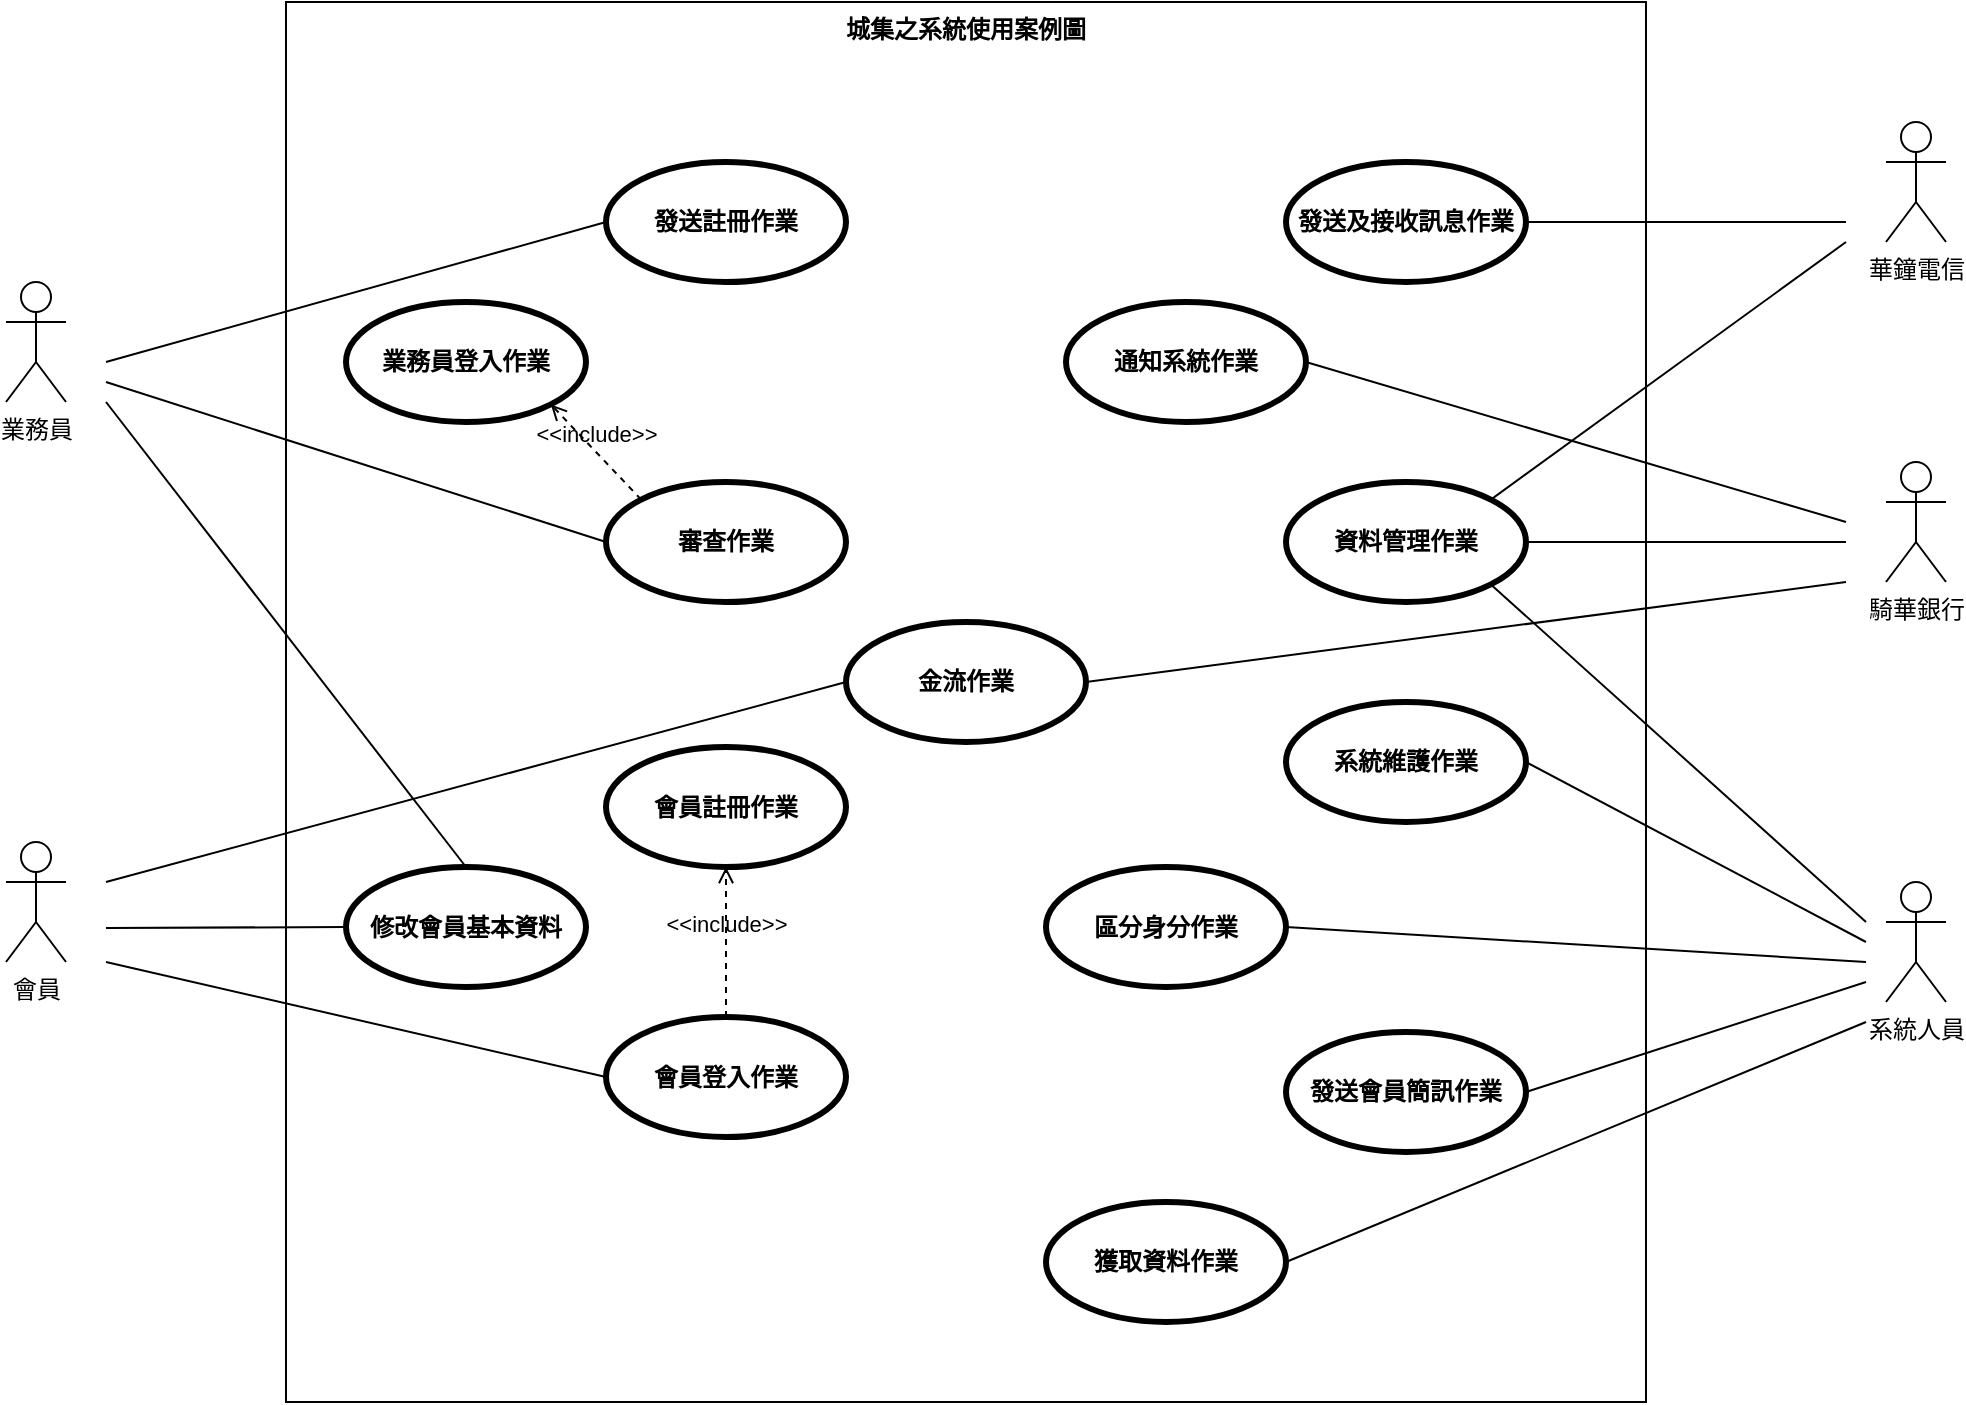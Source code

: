 <mxfile version="17.4.5" type="device" pages="2"><diagram id="V7DGzK6TTjDBdNX_tZ4m" name="(b) 小題"><mxGraphModel dx="2249" dy="794" grid="1" gridSize="10" guides="1" tooltips="1" connect="1" arrows="1" fold="1" page="1" pageScale="1" pageWidth="827" pageHeight="1169" math="0" shadow="0"><root><mxCell id="0"/><mxCell id="1" parent="0"/><mxCell id="WgCsZN50RxX8WdglZJY1-41" value="城集之系統使用案例圖" style="shape=rect;html=1;verticalAlign=top;fontStyle=1;whiteSpace=wrap;align=center;" vertex="1" parent="1"><mxGeometry x="-110" y="70" width="680" height="700" as="geometry"/></mxCell><mxCell id="WgCsZN50RxX8WdglZJY1-1" value="業務員" style="shape=umlActor;html=1;verticalLabelPosition=bottom;verticalAlign=top;align=center;" vertex="1" parent="1"><mxGeometry x="-250" y="210" width="30" height="60" as="geometry"/></mxCell><mxCell id="WgCsZN50RxX8WdglZJY1-2" value="會員" style="shape=umlActor;html=1;verticalLabelPosition=bottom;verticalAlign=top;align=center;" vertex="1" parent="1"><mxGeometry x="-250" y="490" width="30" height="60" as="geometry"/></mxCell><mxCell id="WgCsZN50RxX8WdglZJY1-5" value="華鐘電信" style="shape=umlActor;html=1;verticalLabelPosition=bottom;verticalAlign=top;align=center;" vertex="1" parent="1"><mxGeometry x="690" y="130" width="30" height="60" as="geometry"/></mxCell><mxCell id="WgCsZN50RxX8WdglZJY1-6" value="騎華銀行" style="shape=umlActor;html=1;verticalLabelPosition=bottom;verticalAlign=top;align=center;" vertex="1" parent="1"><mxGeometry x="690" y="300" width="30" height="60" as="geometry"/></mxCell><mxCell id="WgCsZN50RxX8WdglZJY1-7" value="系統人員" style="shape=umlActor;html=1;verticalLabelPosition=bottom;verticalAlign=top;align=center;" vertex="1" parent="1"><mxGeometry x="690" y="510" width="30" height="60" as="geometry"/></mxCell><mxCell id="WgCsZN50RxX8WdglZJY1-8" value="發送註冊作業" style="shape=ellipse;html=1;strokeWidth=3;fontStyle=1;whiteSpace=wrap;align=center;perimeter=ellipsePerimeter;" vertex="1" parent="1"><mxGeometry x="50" y="150" width="120" height="60" as="geometry"/></mxCell><mxCell id="WgCsZN50RxX8WdglZJY1-9" value="業務員登入作業" style="shape=ellipse;html=1;strokeWidth=3;fontStyle=1;whiteSpace=wrap;align=center;perimeter=ellipsePerimeter;" vertex="1" parent="1"><mxGeometry x="-80" y="220" width="120" height="60" as="geometry"/></mxCell><mxCell id="WgCsZN50RxX8WdglZJY1-10" value="審查作業" style="shape=ellipse;html=1;strokeWidth=3;fontStyle=1;whiteSpace=wrap;align=center;perimeter=ellipsePerimeter;" vertex="1" parent="1"><mxGeometry x="50" y="310" width="120" height="60" as="geometry"/></mxCell><mxCell id="WgCsZN50RxX8WdglZJY1-11" value="修改會員基本資料" style="shape=ellipse;html=1;strokeWidth=3;fontStyle=1;whiteSpace=wrap;align=center;perimeter=ellipsePerimeter;" vertex="1" parent="1"><mxGeometry x="-80" y="502.5" width="120" height="60" as="geometry"/></mxCell><mxCell id="WgCsZN50RxX8WdglZJY1-12" value="會員註冊作業" style="shape=ellipse;html=1;strokeWidth=3;fontStyle=1;whiteSpace=wrap;align=center;perimeter=ellipsePerimeter;" vertex="1" parent="1"><mxGeometry x="50" y="442.5" width="120" height="60" as="geometry"/></mxCell><mxCell id="WgCsZN50RxX8WdglZJY1-13" value="會員登入作業" style="shape=ellipse;html=1;strokeWidth=3;fontStyle=1;whiteSpace=wrap;align=center;perimeter=ellipsePerimeter;" vertex="1" parent="1"><mxGeometry x="50" y="577.5" width="120" height="60" as="geometry"/></mxCell><mxCell id="WgCsZN50RxX8WdglZJY1-14" value="&amp;lt;&amp;lt;include&amp;gt;&amp;gt;" style="edgeStyle=none;html=1;endArrow=open;verticalAlign=bottom;dashed=1;labelBackgroundColor=none;rounded=0;entryX=0.5;entryY=1;entryDx=0;entryDy=0;exitX=0.5;exitY=0;exitDx=0;exitDy=0;" edge="1" parent="1" source="WgCsZN50RxX8WdglZJY1-13" target="WgCsZN50RxX8WdglZJY1-12"><mxGeometry width="160" relative="1" as="geometry"><mxPoint x="250" y="540" as="sourcePoint"/><mxPoint x="250" y="510" as="targetPoint"/></mxGeometry></mxCell><mxCell id="WgCsZN50RxX8WdglZJY1-15" value="&amp;lt;&amp;lt;include&amp;gt;&amp;gt;" style="edgeStyle=none;html=1;endArrow=open;verticalAlign=bottom;dashed=1;labelBackgroundColor=none;rounded=0;exitX=0;exitY=0;exitDx=0;exitDy=0;entryX=1;entryY=1;entryDx=0;entryDy=0;" edge="1" parent="1" source="WgCsZN50RxX8WdglZJY1-10" target="WgCsZN50RxX8WdglZJY1-9"><mxGeometry width="160" relative="1" as="geometry"><mxPoint x="70" y="240" as="sourcePoint"/><mxPoint x="230" y="240" as="targetPoint"/></mxGeometry></mxCell><mxCell id="WgCsZN50RxX8WdglZJY1-16" value="" style="edgeStyle=none;html=1;endArrow=none;verticalAlign=bottom;rounded=0;entryX=0.5;entryY=0;entryDx=0;entryDy=0;" edge="1" parent="1" target="WgCsZN50RxX8WdglZJY1-11"><mxGeometry width="160" relative="1" as="geometry"><mxPoint x="-200" y="270" as="sourcePoint"/><mxPoint x="-50" y="260" as="targetPoint"/></mxGeometry></mxCell><mxCell id="WgCsZN50RxX8WdglZJY1-17" value="" style="edgeStyle=none;html=1;endArrow=none;verticalAlign=bottom;rounded=0;entryX=0;entryY=0.5;entryDx=0;entryDy=0;" edge="1" parent="1" target="WgCsZN50RxX8WdglZJY1-10"><mxGeometry width="160" relative="1" as="geometry"><mxPoint x="-200" y="260" as="sourcePoint"/><mxPoint x="50" y="320" as="targetPoint"/></mxGeometry></mxCell><mxCell id="WgCsZN50RxX8WdglZJY1-19" value="" style="edgeStyle=none;html=1;endArrow=none;verticalAlign=bottom;rounded=0;entryX=0;entryY=0.5;entryDx=0;entryDy=0;" edge="1" parent="1" target="WgCsZN50RxX8WdglZJY1-8"><mxGeometry width="160" relative="1" as="geometry"><mxPoint x="-200" y="250" as="sourcePoint"/><mxPoint x="-50" y="240" as="targetPoint"/></mxGeometry></mxCell><mxCell id="WgCsZN50RxX8WdglZJY1-20" value="" style="edgeStyle=none;html=1;endArrow=none;verticalAlign=bottom;rounded=0;entryX=0;entryY=0.5;entryDx=0;entryDy=0;" edge="1" parent="1" target="WgCsZN50RxX8WdglZJY1-11"><mxGeometry width="160" relative="1" as="geometry"><mxPoint x="-200" y="533" as="sourcePoint"/><mxPoint x="-50" y="500" as="targetPoint"/></mxGeometry></mxCell><mxCell id="WgCsZN50RxX8WdglZJY1-21" value="" style="edgeStyle=none;html=1;endArrow=none;verticalAlign=bottom;rounded=0;entryX=0;entryY=0.5;entryDx=0;entryDy=0;" edge="1" parent="1" target="WgCsZN50RxX8WdglZJY1-13"><mxGeometry width="160" relative="1" as="geometry"><mxPoint x="-200" y="550" as="sourcePoint"/><mxPoint x="30" y="580" as="targetPoint"/></mxGeometry></mxCell><mxCell id="WgCsZN50RxX8WdglZJY1-22" value="金流作業" style="shape=ellipse;html=1;strokeWidth=3;fontStyle=1;whiteSpace=wrap;align=center;perimeter=ellipsePerimeter;" vertex="1" parent="1"><mxGeometry x="170" y="380" width="120" height="60" as="geometry"/></mxCell><mxCell id="WgCsZN50RxX8WdglZJY1-23" value="" style="edgeStyle=none;html=1;endArrow=none;verticalAlign=bottom;rounded=0;entryX=0;entryY=0.5;entryDx=0;entryDy=0;" edge="1" parent="1" target="WgCsZN50RxX8WdglZJY1-22"><mxGeometry width="160" relative="1" as="geometry"><mxPoint x="-200" y="510" as="sourcePoint"/><mxPoint x="-40" y="490" as="targetPoint"/></mxGeometry></mxCell><mxCell id="WgCsZN50RxX8WdglZJY1-24" value="發送及接收訊息作業" style="shape=ellipse;html=1;strokeWidth=3;fontStyle=1;whiteSpace=wrap;align=center;perimeter=ellipsePerimeter;" vertex="1" parent="1"><mxGeometry x="390" y="150" width="120" height="60" as="geometry"/></mxCell><mxCell id="WgCsZN50RxX8WdglZJY1-25" value="資料管理作業" style="shape=ellipse;html=1;strokeWidth=3;fontStyle=1;whiteSpace=wrap;align=center;perimeter=ellipsePerimeter;" vertex="1" parent="1"><mxGeometry x="390" y="310" width="120" height="60" as="geometry"/></mxCell><mxCell id="WgCsZN50RxX8WdglZJY1-26" value="" style="edgeStyle=none;html=1;endArrow=none;verticalAlign=bottom;rounded=0;exitX=1;exitY=0.5;exitDx=0;exitDy=0;" edge="1" parent="1" source="WgCsZN50RxX8WdglZJY1-24"><mxGeometry width="160" relative="1" as="geometry"><mxPoint x="510" y="220" as="sourcePoint"/><mxPoint x="670" y="180" as="targetPoint"/></mxGeometry></mxCell><mxCell id="WgCsZN50RxX8WdglZJY1-27" value="通知系統作業" style="shape=ellipse;html=1;strokeWidth=3;fontStyle=1;whiteSpace=wrap;align=center;perimeter=ellipsePerimeter;" vertex="1" parent="1"><mxGeometry x="280" y="220" width="120" height="60" as="geometry"/></mxCell><mxCell id="WgCsZN50RxX8WdglZJY1-28" value="" style="edgeStyle=none;html=1;endArrow=none;verticalAlign=bottom;rounded=0;exitX=1;exitY=0;exitDx=0;exitDy=0;" edge="1" parent="1" source="WgCsZN50RxX8WdglZJY1-25"><mxGeometry width="160" relative="1" as="geometry"><mxPoint x="520" y="300" as="sourcePoint"/><mxPoint x="670" y="190" as="targetPoint"/></mxGeometry></mxCell><mxCell id="WgCsZN50RxX8WdglZJY1-29" value="" style="edgeStyle=none;html=1;endArrow=none;verticalAlign=bottom;rounded=0;exitX=1;exitY=0.5;exitDx=0;exitDy=0;" edge="1" parent="1" source="WgCsZN50RxX8WdglZJY1-27"><mxGeometry width="160" relative="1" as="geometry"><mxPoint x="450" y="420" as="sourcePoint"/><mxPoint x="670" y="330" as="targetPoint"/></mxGeometry></mxCell><mxCell id="WgCsZN50RxX8WdglZJY1-30" value="" style="edgeStyle=none;html=1;endArrow=none;verticalAlign=bottom;rounded=0;exitX=1;exitY=0.5;exitDx=0;exitDy=0;" edge="1" parent="1" source="WgCsZN50RxX8WdglZJY1-25"><mxGeometry width="160" relative="1" as="geometry"><mxPoint x="530" y="350" as="sourcePoint"/><mxPoint x="670" y="340" as="targetPoint"/></mxGeometry></mxCell><mxCell id="WgCsZN50RxX8WdglZJY1-31" value="" style="edgeStyle=none;html=1;endArrow=none;verticalAlign=bottom;rounded=0;exitX=1;exitY=0.5;exitDx=0;exitDy=0;" edge="1" parent="1" source="WgCsZN50RxX8WdglZJY1-22"><mxGeometry width="160" relative="1" as="geometry"><mxPoint x="320" y="430" as="sourcePoint"/><mxPoint x="670" y="360" as="targetPoint"/></mxGeometry></mxCell><mxCell id="WgCsZN50RxX8WdglZJY1-32" value="系統維護作業" style="shape=ellipse;html=1;strokeWidth=3;fontStyle=1;whiteSpace=wrap;align=center;perimeter=ellipsePerimeter;" vertex="1" parent="1"><mxGeometry x="390" y="420" width="120" height="60" as="geometry"/></mxCell><mxCell id="WgCsZN50RxX8WdglZJY1-33" value="" style="edgeStyle=none;html=1;endArrow=none;verticalAlign=bottom;rounded=0;exitX=1;exitY=1;exitDx=0;exitDy=0;" edge="1" parent="1" source="WgCsZN50RxX8WdglZJY1-25"><mxGeometry width="160" relative="1" as="geometry"><mxPoint x="600" y="540" as="sourcePoint"/><mxPoint x="680" y="530" as="targetPoint"/></mxGeometry></mxCell><mxCell id="WgCsZN50RxX8WdglZJY1-34" value="" style="edgeStyle=none;html=1;endArrow=none;verticalAlign=bottom;rounded=0;exitX=1;exitY=0.5;exitDx=0;exitDy=0;" edge="1" parent="1" source="WgCsZN50RxX8WdglZJY1-32"><mxGeometry width="160" relative="1" as="geometry"><mxPoint x="560" y="490" as="sourcePoint"/><mxPoint x="680" y="540" as="targetPoint"/></mxGeometry></mxCell><mxCell id="WgCsZN50RxX8WdglZJY1-35" value="區分身分作業" style="shape=ellipse;html=1;strokeWidth=3;fontStyle=1;whiteSpace=wrap;align=center;perimeter=ellipsePerimeter;" vertex="1" parent="1"><mxGeometry x="270" y="502.5" width="120" height="60" as="geometry"/></mxCell><mxCell id="WgCsZN50RxX8WdglZJY1-36" value="發送會員簡訊作業" style="shape=ellipse;html=1;strokeWidth=3;fontStyle=1;whiteSpace=wrap;align=center;perimeter=ellipsePerimeter;" vertex="1" parent="1"><mxGeometry x="390" y="585" width="120" height="60" as="geometry"/></mxCell><mxCell id="WgCsZN50RxX8WdglZJY1-37" value="獲取資料作業" style="shape=ellipse;html=1;strokeWidth=3;fontStyle=1;whiteSpace=wrap;align=center;perimeter=ellipsePerimeter;" vertex="1" parent="1"><mxGeometry x="270" y="670" width="120" height="60" as="geometry"/></mxCell><mxCell id="WgCsZN50RxX8WdglZJY1-38" value="" style="edgeStyle=none;html=1;endArrow=none;verticalAlign=bottom;rounded=0;exitX=1;exitY=0.5;exitDx=0;exitDy=0;" edge="1" parent="1" source="WgCsZN50RxX8WdglZJY1-35"><mxGeometry width="160" relative="1" as="geometry"><mxPoint x="420" y="540" as="sourcePoint"/><mxPoint x="680" y="550" as="targetPoint"/></mxGeometry></mxCell><mxCell id="WgCsZN50RxX8WdglZJY1-39" value="" style="edgeStyle=none;html=1;endArrow=none;verticalAlign=bottom;rounded=0;exitX=1;exitY=0.5;exitDx=0;exitDy=0;" edge="1" parent="1" source="WgCsZN50RxX8WdglZJY1-36"><mxGeometry width="160" relative="1" as="geometry"><mxPoint x="530" y="610" as="sourcePoint"/><mxPoint x="680" y="560" as="targetPoint"/></mxGeometry></mxCell><mxCell id="WgCsZN50RxX8WdglZJY1-40" value="" style="edgeStyle=none;html=1;endArrow=none;verticalAlign=bottom;rounded=0;exitX=1;exitY=0.5;exitDx=0;exitDy=0;" edge="1" parent="1" source="WgCsZN50RxX8WdglZJY1-37"><mxGeometry width="160" relative="1" as="geometry"><mxPoint x="410" y="720" as="sourcePoint"/><mxPoint x="680" y="580" as="targetPoint"/></mxGeometry></mxCell></root></mxGraphModel></diagram><diagram id="BZPio_Jj3uGKRLuExNS9" name="(d) 小題"><mxGraphModel dx="1185" dy="662" grid="1" gridSize="10" guides="1" tooltips="1" connect="1" arrows="1" fold="1" page="1" pageScale="1" pageWidth="827" pageHeight="1169" math="0" shadow="0"><root><mxCell id="Udvxj7O8KsXDByOM07qp-0"/><mxCell id="Udvxj7O8KsXDByOM07qp-1" parent="Udvxj7O8KsXDByOM07qp-0"/><mxCell id="8V6egZ7baZyc8TqXtIlV-0" value="業務員" style="html=1;" vertex="1" parent="Udvxj7O8KsXDByOM07qp-1"><mxGeometry x="110" y="190" width="110" height="50" as="geometry"/></mxCell><mxCell id="8V6egZ7baZyc8TqXtIlV-1" value="註冊連結" style="html=1;" vertex="1" parent="Udvxj7O8KsXDByOM07qp-1"><mxGeometry x="110" y="340" width="110" height="50" as="geometry"/></mxCell><mxCell id="8V6egZ7baZyc8TqXtIlV-2" value="" style="endArrow=none;html=1;edgeStyle=orthogonalEdgeStyle;rounded=0;exitX=0.5;exitY=1;exitDx=0;exitDy=0;entryX=0.5;entryY=0;entryDx=0;entryDy=0;" edge="1" parent="Udvxj7O8KsXDByOM07qp-1" source="8V6egZ7baZyc8TqXtIlV-0" target="8V6egZ7baZyc8TqXtIlV-1"><mxGeometry relative="1" as="geometry"><mxPoint x="170" y="270" as="sourcePoint"/><mxPoint x="330" y="270" as="targetPoint"/></mxGeometry></mxCell><mxCell id="8V6egZ7baZyc8TqXtIlV-3" value="1" style="edgeLabel;resizable=0;html=1;align=left;verticalAlign=bottom;" connectable="0" vertex="1" parent="8V6egZ7baZyc8TqXtIlV-2"><mxGeometry x="-1" relative="1" as="geometry"><mxPoint x="-15" y="20" as="offset"/></mxGeometry></mxCell><mxCell id="8V6egZ7baZyc8TqXtIlV-4" value="1..*" style="edgeLabel;resizable=0;html=1;align=right;verticalAlign=bottom;" connectable="0" vertex="1" parent="8V6egZ7baZyc8TqXtIlV-2"><mxGeometry x="1" relative="1" as="geometry"/></mxCell><mxCell id="8V6egZ7baZyc8TqXtIlV-5" value="發送" style="edgeLabel;html=1;align=center;verticalAlign=middle;resizable=0;points=[];" vertex="1" connectable="0" parent="8V6egZ7baZyc8TqXtIlV-2"><mxGeometry x="-0.24" y="1" relative="1" as="geometry"><mxPoint x="-16" y="12" as="offset"/></mxGeometry></mxCell><mxCell id="8V6egZ7baZyc8TqXtIlV-6" value="會員註冊資料" style="html=1;" vertex="1" parent="Udvxj7O8KsXDByOM07qp-1"><mxGeometry x="110" y="490" width="110" height="50" as="geometry"/></mxCell><mxCell id="8V6egZ7baZyc8TqXtIlV-7" value="" style="endArrow=none;html=1;edgeStyle=orthogonalEdgeStyle;rounded=0;exitX=0.5;exitY=0;exitDx=0;exitDy=0;entryX=0.5;entryY=1;entryDx=0;entryDy=0;" edge="1" parent="Udvxj7O8KsXDByOM07qp-1" source="8V6egZ7baZyc8TqXtIlV-6" target="8V6egZ7baZyc8TqXtIlV-1"><mxGeometry relative="1" as="geometry"><mxPoint x="220" y="440" as="sourcePoint"/><mxPoint x="160" y="400" as="targetPoint"/></mxGeometry></mxCell><mxCell id="8V6egZ7baZyc8TqXtIlV-8" value="1..*" style="edgeLabel;resizable=0;html=1;align=left;verticalAlign=bottom;" connectable="0" vertex="1" parent="8V6egZ7baZyc8TqXtIlV-7"><mxGeometry x="-1" relative="1" as="geometry"><mxPoint x="-28" as="offset"/></mxGeometry></mxCell><mxCell id="8V6egZ7baZyc8TqXtIlV-9" value="1" style="edgeLabel;resizable=0;html=1;align=right;verticalAlign=bottom;" connectable="0" vertex="1" parent="8V6egZ7baZyc8TqXtIlV-7"><mxGeometry x="1" relative="1" as="geometry"><mxPoint y="20" as="offset"/></mxGeometry></mxCell><mxCell id="8V6egZ7baZyc8TqXtIlV-10" value="獲取" style="edgeLabel;html=1;align=center;verticalAlign=middle;resizable=0;points=[];" vertex="1" connectable="0" parent="8V6egZ7baZyc8TqXtIlV-7"><mxGeometry x="0.257" y="3" relative="1" as="geometry"><mxPoint x="-12" y="13" as="offset"/></mxGeometry></mxCell><mxCell id="8V6egZ7baZyc8TqXtIlV-11" value="會員" style="html=1;" vertex="1" parent="Udvxj7O8KsXDByOM07qp-1"><mxGeometry x="290" y="190" width="110" height="50" as="geometry"/></mxCell><mxCell id="8V6egZ7baZyc8TqXtIlV-12" value="華鐘電信" style="html=1;" vertex="1" parent="Udvxj7O8KsXDByOM07qp-1"><mxGeometry x="480" y="190" width="110" height="50" as="geometry"/></mxCell><mxCell id="8V6egZ7baZyc8TqXtIlV-13" value="騎華銀行" style="html=1;" vertex="1" parent="Udvxj7O8KsXDByOM07qp-1"><mxGeometry x="680" y="190" width="110" height="50" as="geometry"/></mxCell><mxCell id="8V6egZ7baZyc8TqXtIlV-14" value="系統人員" style="html=1;" vertex="1" parent="Udvxj7O8KsXDByOM07qp-1"><mxGeometry x="870" y="190" width="110" height="50" as="geometry"/></mxCell><mxCell id="8V6egZ7baZyc8TqXtIlV-15" value="城集行銷健身公司" style="html=1;" vertex="1" parent="Udvxj7O8KsXDByOM07qp-1"><mxGeometry x="480" y="30" width="110" height="50" as="geometry"/></mxCell><mxCell id="8V6egZ7baZyc8TqXtIlV-16" value="" style="endArrow=block;endSize=16;endFill=0;html=1;rounded=0;exitX=0.5;exitY=0;exitDx=0;exitDy=0;entryX=0;entryY=1;entryDx=0;entryDy=0;" edge="1" parent="Udvxj7O8KsXDByOM07qp-1" source="8V6egZ7baZyc8TqXtIlV-0" target="8V6egZ7baZyc8TqXtIlV-15"><mxGeometry width="160" relative="1" as="geometry"><mxPoint x="170" y="170" as="sourcePoint"/><mxPoint x="330" y="170" as="targetPoint"/></mxGeometry></mxCell><mxCell id="8V6egZ7baZyc8TqXtIlV-17" value="" style="endArrow=block;endSize=16;endFill=0;html=1;rounded=0;exitX=0.5;exitY=0;exitDx=0;exitDy=0;entryX=0.25;entryY=1;entryDx=0;entryDy=0;" edge="1" parent="Udvxj7O8KsXDByOM07qp-1" source="8V6egZ7baZyc8TqXtIlV-11" target="8V6egZ7baZyc8TqXtIlV-15"><mxGeometry width="160" relative="1" as="geometry"><mxPoint x="175" y="200" as="sourcePoint"/><mxPoint x="490" y="90" as="targetPoint"/></mxGeometry></mxCell><mxCell id="8V6egZ7baZyc8TqXtIlV-18" value="" style="endArrow=block;endSize=16;endFill=0;html=1;rounded=0;exitX=0.5;exitY=0;exitDx=0;exitDy=0;entryX=0.5;entryY=1;entryDx=0;entryDy=0;" edge="1" parent="Udvxj7O8KsXDByOM07qp-1" source="8V6egZ7baZyc8TqXtIlV-12" target="8V6egZ7baZyc8TqXtIlV-15"><mxGeometry width="160" relative="1" as="geometry"><mxPoint x="185" y="210" as="sourcePoint"/><mxPoint x="500" y="100" as="targetPoint"/></mxGeometry></mxCell><mxCell id="8V6egZ7baZyc8TqXtIlV-19" value="" style="endArrow=block;endSize=16;endFill=0;html=1;rounded=0;exitX=0.114;exitY=-0.007;exitDx=0;exitDy=0;exitPerimeter=0;" edge="1" parent="Udvxj7O8KsXDByOM07qp-1" source="8V6egZ7baZyc8TqXtIlV-13"><mxGeometry width="160" relative="1" as="geometry"><mxPoint x="195" y="220" as="sourcePoint"/><mxPoint x="570" y="80" as="targetPoint"/></mxGeometry></mxCell><mxCell id="8V6egZ7baZyc8TqXtIlV-20" value="" style="endArrow=block;endSize=16;endFill=0;html=1;rounded=0;exitX=0.174;exitY=-0.023;exitDx=0;exitDy=0;entryX=1;entryY=0.75;entryDx=0;entryDy=0;exitPerimeter=0;" edge="1" parent="Udvxj7O8KsXDByOM07qp-1" source="8V6egZ7baZyc8TqXtIlV-14" target="8V6egZ7baZyc8TqXtIlV-15"><mxGeometry width="160" relative="1" as="geometry"><mxPoint x="736.73" y="171.7" as="sourcePoint"/><mxPoint x="620.0" y="70.0" as="targetPoint"/></mxGeometry></mxCell><mxCell id="8V6egZ7baZyc8TqXtIlV-21" value="line群組" style="html=1;" vertex="1" parent="Udvxj7O8KsXDByOM07qp-1"><mxGeometry x="290" y="340" width="110" height="50" as="geometry"/></mxCell><mxCell id="8V6egZ7baZyc8TqXtIlV-23" value="" style="endArrow=none;html=1;edgeStyle=orthogonalEdgeStyle;rounded=0;exitX=0.5;exitY=1;exitDx=0;exitDy=0;entryX=0.5;entryY=0;entryDx=0;entryDy=0;" edge="1" parent="Udvxj7O8KsXDByOM07qp-1" source="8V6egZ7baZyc8TqXtIlV-11" target="8V6egZ7baZyc8TqXtIlV-21"><mxGeometry relative="1" as="geometry"><mxPoint x="370" y="310" as="sourcePoint"/><mxPoint x="530" y="310" as="targetPoint"/></mxGeometry></mxCell><mxCell id="8V6egZ7baZyc8TqXtIlV-24" value="1" style="edgeLabel;resizable=0;html=1;align=left;verticalAlign=bottom;" connectable="0" vertex="1" parent="8V6egZ7baZyc8TqXtIlV-23"><mxGeometry x="-1" relative="1" as="geometry"><mxPoint x="5" y="20" as="offset"/></mxGeometry></mxCell><mxCell id="8V6egZ7baZyc8TqXtIlV-25" value="1..*" style="edgeLabel;resizable=0;html=1;align=right;verticalAlign=bottom;" connectable="0" vertex="1" parent="8V6egZ7baZyc8TqXtIlV-23"><mxGeometry x="1" relative="1" as="geometry"><mxPoint x="35" as="offset"/></mxGeometry></mxCell><mxCell id="8V6egZ7baZyc8TqXtIlV-26" value="加入" style="edgeLabel;html=1;align=center;verticalAlign=middle;resizable=0;points=[];" vertex="1" connectable="0" parent="8V6egZ7baZyc8TqXtIlV-23"><mxGeometry x="-0.273" relative="1" as="geometry"><mxPoint x="25" y="13" as="offset"/></mxGeometry></mxCell><mxCell id="8V6egZ7baZyc8TqXtIlV-27" value="會員" style="html=1;" vertex="1" parent="Udvxj7O8KsXDByOM07qp-1"><mxGeometry x="290" y="490" width="110" height="50" as="geometry"/></mxCell><mxCell id="8V6egZ7baZyc8TqXtIlV-28" value="" style="endArrow=none;html=1;edgeStyle=orthogonalEdgeStyle;rounded=0;exitX=0.5;exitY=0;exitDx=0;exitDy=0;entryX=0.5;entryY=1;entryDx=0;entryDy=0;" edge="1" parent="Udvxj7O8KsXDByOM07qp-1" source="8V6egZ7baZyc8TqXtIlV-27" target="8V6egZ7baZyc8TqXtIlV-21"><mxGeometry relative="1" as="geometry"><mxPoint x="330" y="440" as="sourcePoint"/><mxPoint x="490" y="440" as="targetPoint"/></mxGeometry></mxCell><mxCell id="8V6egZ7baZyc8TqXtIlV-29" value="1..*" style="edgeLabel;resizable=0;html=1;align=left;verticalAlign=bottom;" connectable="0" vertex="1" parent="8V6egZ7baZyc8TqXtIlV-28"><mxGeometry x="-1" relative="1" as="geometry"/></mxCell><mxCell id="8V6egZ7baZyc8TqXtIlV-30" value="1" style="edgeLabel;resizable=0;html=1;align=right;verticalAlign=bottom;" connectable="0" vertex="1" parent="8V6egZ7baZyc8TqXtIlV-28"><mxGeometry x="1" relative="1" as="geometry"><mxPoint x="15" y="20" as="offset"/></mxGeometry></mxCell><mxCell id="8V6egZ7baZyc8TqXtIlV-31" value="註冊" style="edgeLabel;html=1;align=center;verticalAlign=middle;resizable=0;points=[];" vertex="1" connectable="0" parent="8V6egZ7baZyc8TqXtIlV-28"><mxGeometry x="0.273" relative="1" as="geometry"><mxPoint x="25" y="13" as="offset"/></mxGeometry></mxCell></root></mxGraphModel></diagram></mxfile>
